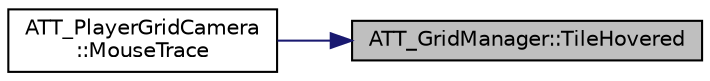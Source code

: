 digraph "ATT_GridManager::TileHovered"
{
 // LATEX_PDF_SIZE
  edge [fontname="Helvetica",fontsize="10",labelfontname="Helvetica",labelfontsize="10"];
  node [fontname="Helvetica",fontsize="10",shape=record];
  rankdir="RL";
  Node84 [label="ATT_GridManager::TileHovered",height=0.2,width=0.4,color="black", fillcolor="grey75", style="filled", fontcolor="black",tooltip="Tile Effect - Set this tile as hovered."];
  Node84 -> Node85 [dir="back",color="midnightblue",fontsize="10",style="solid",fontname="Helvetica"];
  Node85 [label="ATT_PlayerGridCamera\l::MouseTrace",height=0.2,width=0.4,color="black", fillcolor="white", style="filled",URL="$class_a_t_t___player_grid_camera.html#adff10752fbd388a46227a42a2140d6d0",tooltip="Line trace from the camera to the grid and updates tile if they are hovered."];
}
